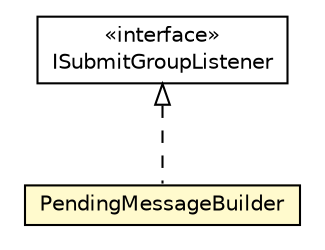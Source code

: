#!/usr/local/bin/dot
#
# Class diagram 
# Generated by UMLGraph version R5_6-24-gf6e263 (http://www.umlgraph.org/)
#

digraph G {
	edge [fontname="Helvetica",fontsize=10,labelfontname="Helvetica",labelfontsize=10];
	node [fontname="Helvetica",fontsize=10,shape=plaintext];
	nodesep=0.25;
	ranksep=0.5;
	// org.universAAL.ui.dm.userInteraction.messageManagement.PendingMessageBuilder
	c6304264 [label=<<table title="org.universAAL.ui.dm.userInteraction.messageManagement.PendingMessageBuilder" border="0" cellborder="1" cellspacing="0" cellpadding="2" port="p" bgcolor="lemonChiffon" href="./PendingMessageBuilder.html">
		<tr><td><table border="0" cellspacing="0" cellpadding="1">
<tr><td align="center" balign="center"> PendingMessageBuilder </td></tr>
		</table></td></tr>
		</table>>, URL="./PendingMessageBuilder.html", fontname="Helvetica", fontcolor="black", fontsize=10.0];
	// org.universAAL.ui.dm.interfaces.ISubmitGroupListener
	c6304286 [label=<<table title="org.universAAL.ui.dm.interfaces.ISubmitGroupListener" border="0" cellborder="1" cellspacing="0" cellpadding="2" port="p" href="../../interfaces/ISubmitGroupListener.html">
		<tr><td><table border="0" cellspacing="0" cellpadding="1">
<tr><td align="center" balign="center"> &#171;interface&#187; </td></tr>
<tr><td align="center" balign="center"> ISubmitGroupListener </td></tr>
		</table></td></tr>
		</table>>, URL="../../interfaces/ISubmitGroupListener.html", fontname="Helvetica", fontcolor="black", fontsize=10.0];
	//org.universAAL.ui.dm.userInteraction.messageManagement.PendingMessageBuilder implements org.universAAL.ui.dm.interfaces.ISubmitGroupListener
	c6304286:p -> c6304264:p [dir=back,arrowtail=empty,style=dashed];
}

